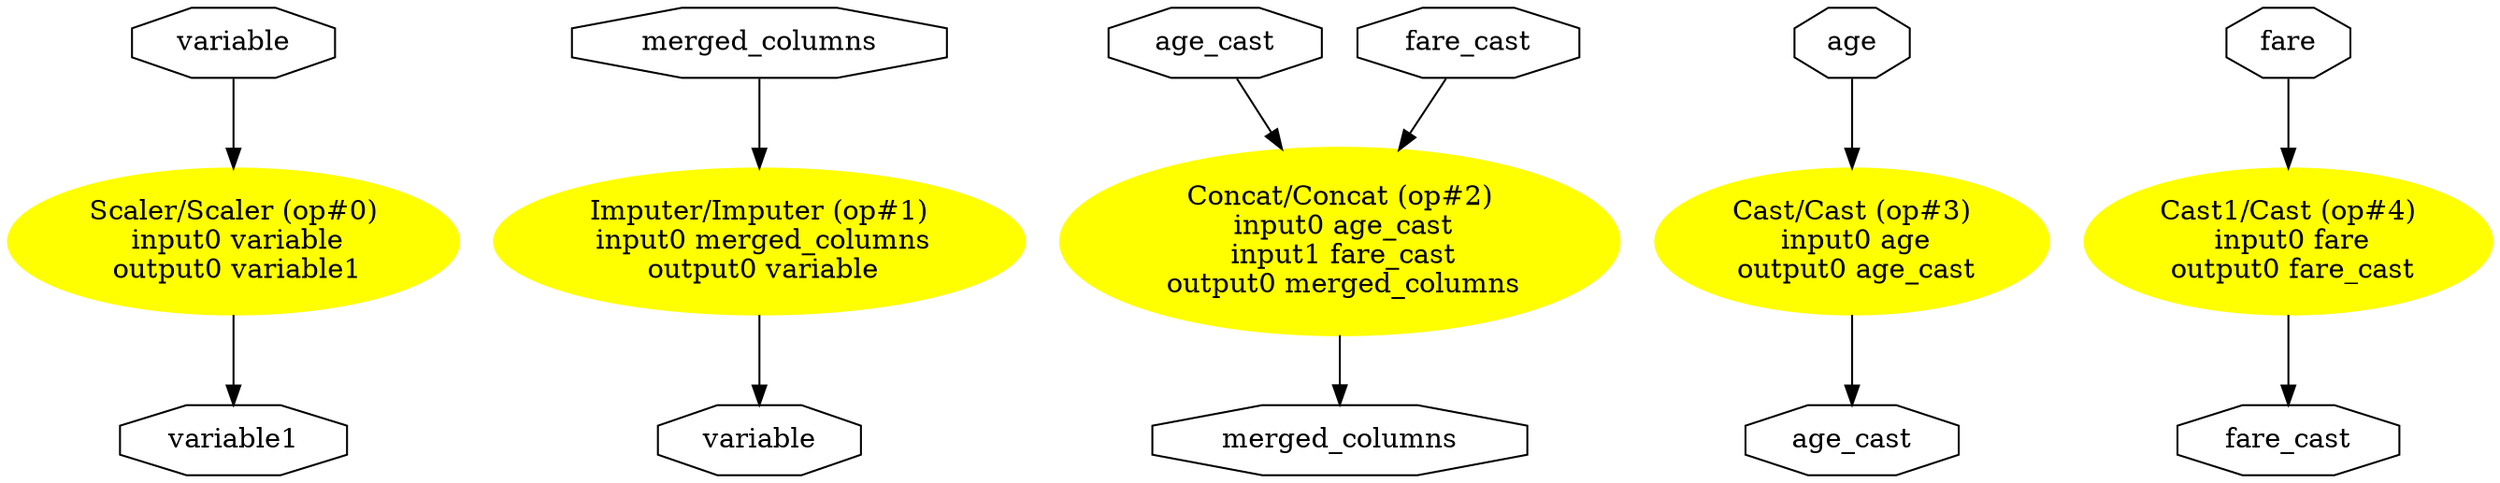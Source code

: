 digraph pipeline_titanic {
	graph [bb="0,0,1071.5,240.17",
		rankdir=TB
	];
	node [label="\N"];
	"Scaler/Scaler (op#0)\n input0 variable\n output0 variable1"	 [URL="javascript:alert('')",
		color=yellow,
		fillcolor=yellow,
		height=1.041,
		pos="92.631,120.08",
		style=filled,
		width=2.5731];
	variable10	 [height=0.5,
		label=variable1,
		pos="92.631,18",
		shape=octagon,
		width=1.2897];
	"Scaler/Scaler (op#0)\n input0 variable\n output0 variable1" -> variable10	 [pos="e,92.631,36.088 92.631,82.384 92.631,70.378 92.631,57.265 92.631,46.098"];
	variable0	 [height=0.5,
		label=variable,
		pos="92.631,222.17",
		shape=octagon,
		width=1.1529];
	variable0 -> "Scaler/Scaler (op#0)\n input0 variable\n output0 variable1"	 [pos="e,92.631,157.79 92.631,203.73 92.631,193.75 92.631,180.69 92.631,167.91"];
	"Imputer/Imputer (op#1)\n input0 merged_columns\n output0 variable"	 [URL="javascript:alert('')",
		color=yellow,
		fillcolor=yellow,
		height=1.041,
		pos="312.63,120.08",
		style=filled,
		width=3.0445];
	variable1	 [height=0.5,
		label=variable,
		pos="312.63,18",
		shape=octagon,
		width=1.1529];
	"Imputer/Imputer (op#1)\n input0 merged_columns\n output0 variable" -> variable1	 [pos="e,312.63,36.088 312.63,82.384 312.63,70.378 312.63,57.265 312.63,46.098"];
	merged_columns0	 [height=0.5,
		label=merged_columns,
		pos="312.63,222.17",
		shape=octagon,
		width=2.2082];
	merged_columns0 -> "Imputer/Imputer (op#1)\n input0 merged_columns\n output0 variable"	 [pos="e,312.63,157.79 312.63,203.73 312.63,193.75 312.63,180.69 312.63,167.91"];
	"Concat/Concat (op#2)\n input0 age_cast\n input1 fare_cast\n output0 merged_columns"	 [URL="javascript:alert('')",
		color=yellow,
		fillcolor=yellow,
		height=1.3356,
		pos="586.63,120.08",
		style=filled,
		width=3.2016];
	merged_columns1	 [height=0.5,
		label=merged_columns,
		pos="586.63,18",
		shape=octagon,
		width=2.2082];
	"Concat/Concat (op#2)\n input0 age_cast\n input1 fare_cast\n output0 merged_columns" -> merged_columns1	 [pos="e,586.63,36.223 586.63,71.972 586.63,63.188 586.63,54.284 586.63,46.346"];
	age_cast0	 [height=0.5,
		label=age_cast,
		pos="505.63,222.17",
		shape=octagon,
		width=1.2702];
	age_cast0 -> "Concat/Concat (op#2)\n input0 age_cast\n input1 fare_cast\n output0 merged_columns"	 [pos="e,550.41,165.84 519.74,203.73 526.6,195.26 535.24,184.58 544.02,173.73"];
	fare_cast0	 [height=0.5,
		label=fare_cast,
		pos="617.63,222.17",
		shape=octagon,
		width=1.3288];
	fare_cast0 -> "Concat/Concat (op#2)\n input0 age_cast\n input1 fare_cast\n output0 merged_columns"	 [pos="e,601.16,167.98 612.23,203.73 609.92,196.26 607.07,187.06 604.12,177.55"];
	"Cast/Cast (op#3)\n input0 age\n output0 age_cast"	 [URL="javascript:alert('')",
		color=yellow,
		fillcolor=yellow,
		height=1.041,
		pos="801.63,120.08",
		style=filled,
		width=2.2785];
	age_cast1	 [height=0.5,
		label=age_cast,
		pos="801.63,18",
		shape=octagon,
		width=1.2702];
	"Cast/Cast (op#3)\n input0 age\n output0 age_cast" -> age_cast1	 [pos="e,801.63,36.088 801.63,82.384 801.63,70.378 801.63,57.265 801.63,46.098"];
	age0	 [height=0.5,
		label=age,
		pos="801.63,222.17",
		shape=octagon,
		width=0.75];
	age0 -> "Cast/Cast (op#3)\n input0 age\n output0 age_cast"	 [pos="e,801.63,157.79 801.63,203.73 801.63,193.75 801.63,180.69 801.63,167.91"];
	"Cast1/Cast (op#4)\n input0 fare\n output0 fare_cast"	 [URL="javascript:alert('')",
		color=yellow,
		fillcolor=yellow,
		height=1.041,
		pos="986.63,120.08",
		style=filled,
		width=2.357];
	fare_cast1	 [height=0.5,
		label=fare_cast,
		pos="986.63,18",
		shape=octagon,
		width=1.3288];
	"Cast1/Cast (op#4)\n input0 fare\n output0 fare_cast" -> fare_cast1	 [pos="e,986.63,36.088 986.63,82.384 986.63,70.378 986.63,57.265 986.63,46.098"];
	fare0	 [height=0.5,
		label=fare,
		pos="986.63,222.17",
		shape=octagon,
		width=0.75];
	fare0 -> "Cast1/Cast (op#4)\n input0 fare\n output0 fare_cast"	 [pos="e,986.63,157.79 986.63,203.73 986.63,193.75 986.63,180.69 986.63,167.91"];
}
